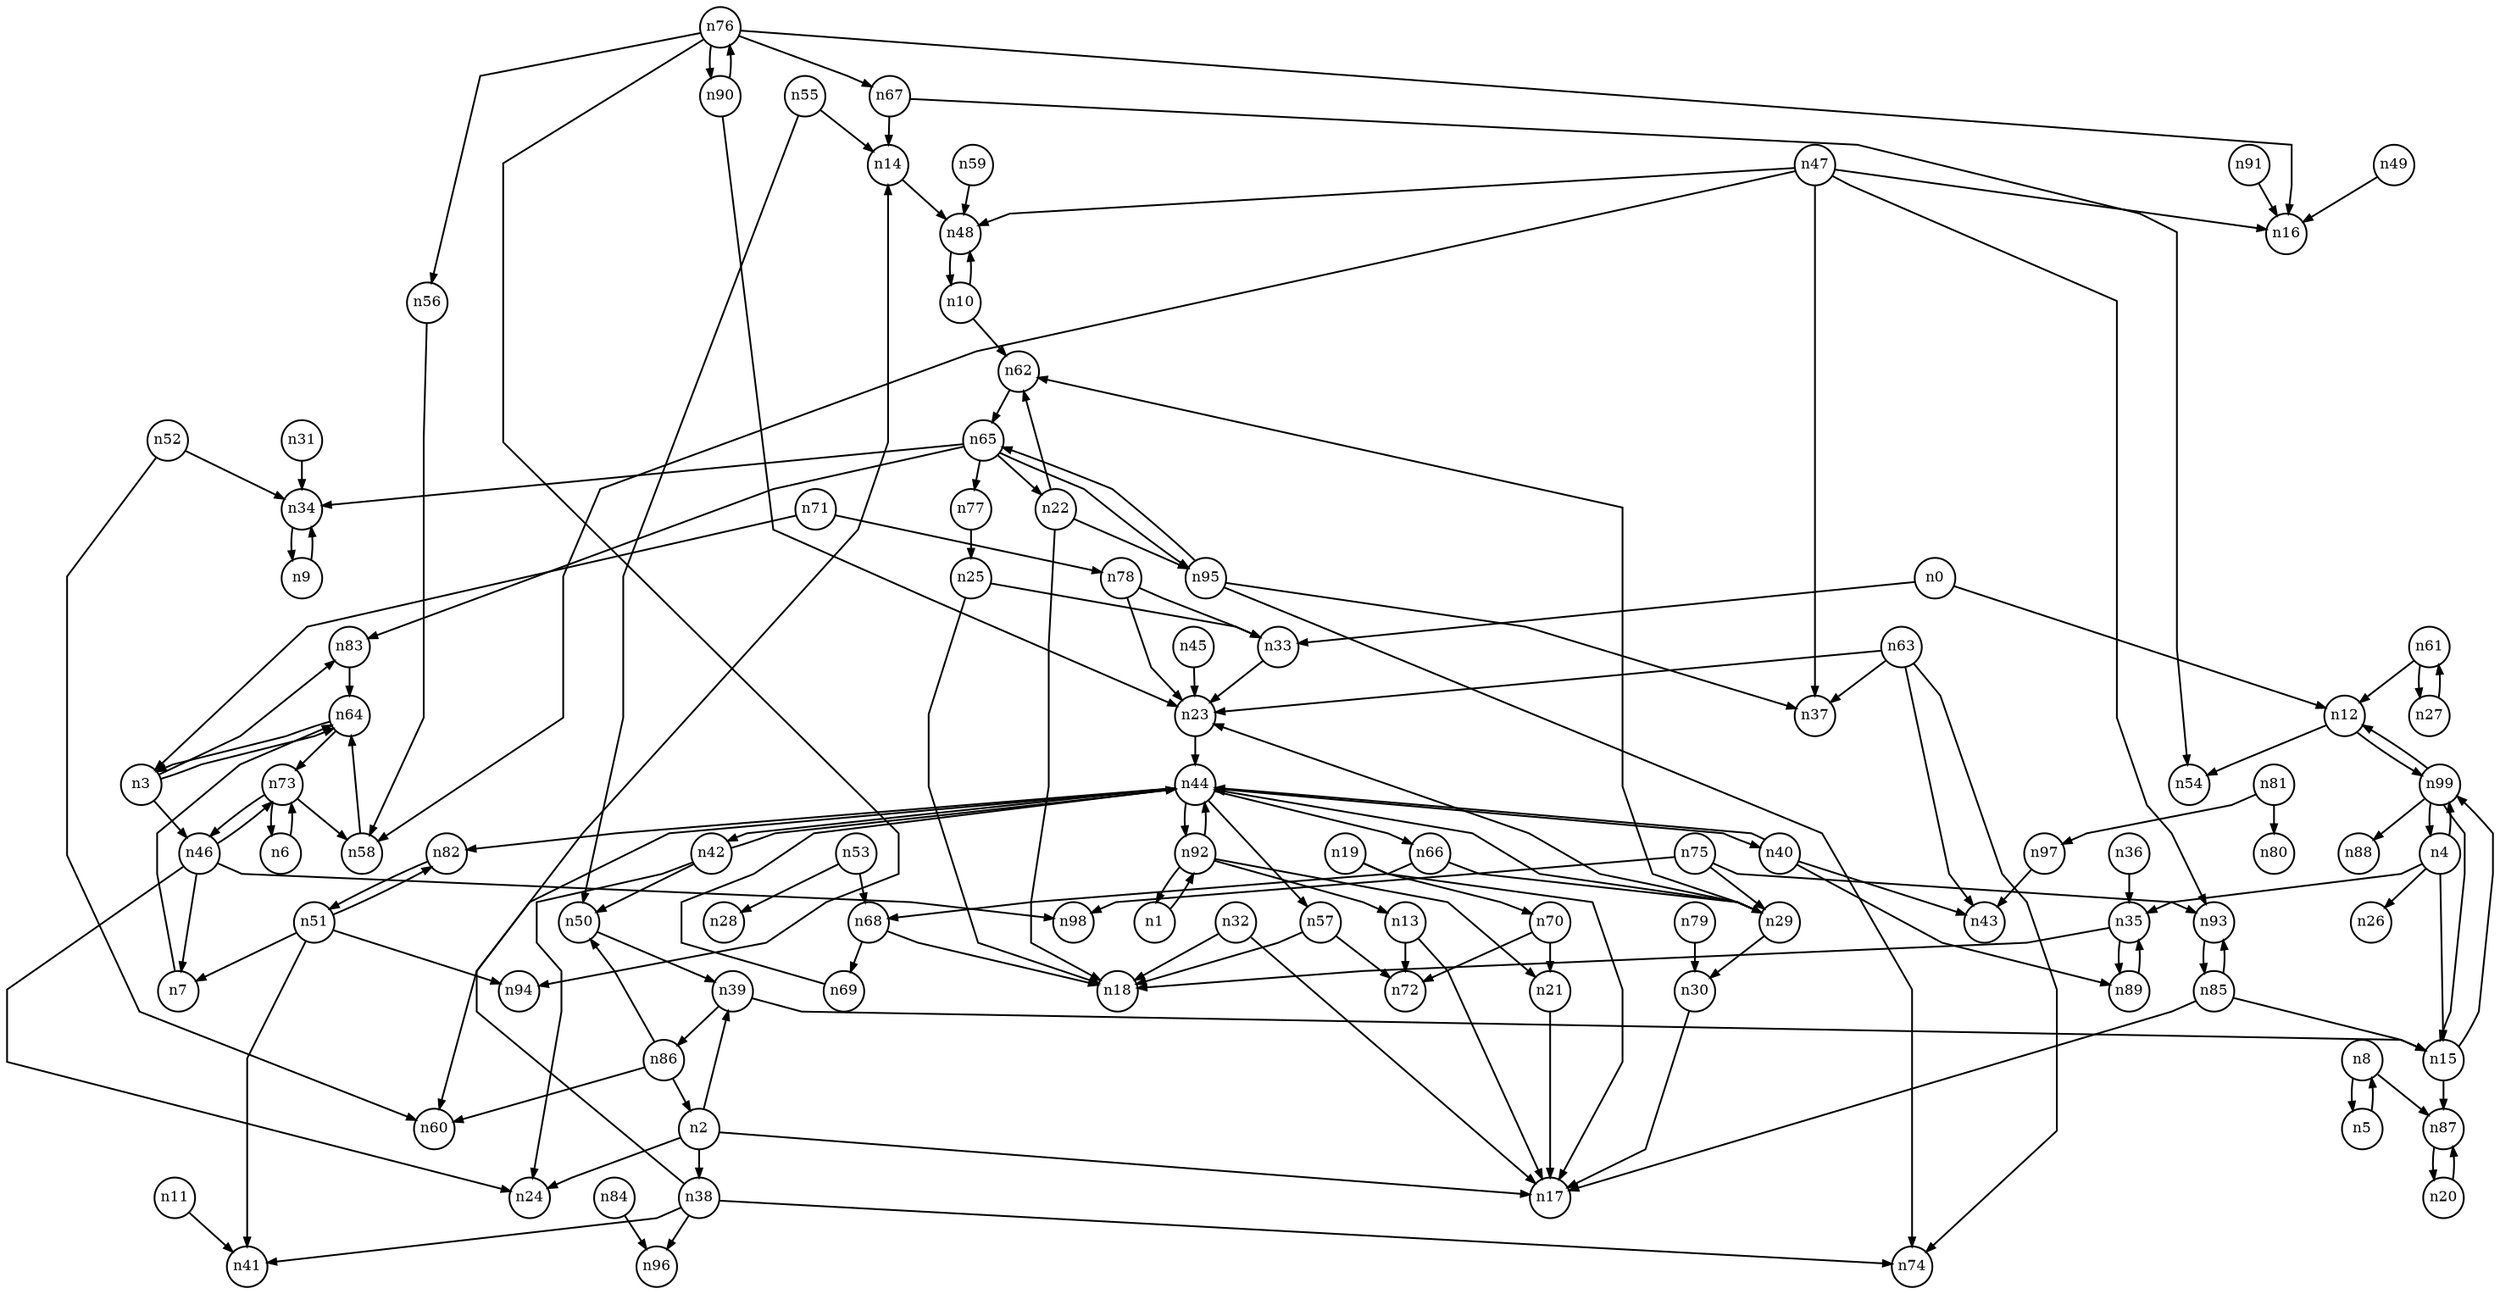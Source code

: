 digraph G{
splines=polyline;
ranksep=0.22;
nodesep=0.22;
nodesize=0.32;
fontsize=8
edge [arrowsize=0.5]
node [fontsize=8 shape=circle width=0.32 fixedsize=shape];

n12 -> n54
n12 -> n99
n0 -> n12
n0 -> n33
n33 -> n23
n2 -> n17
n2 -> n24
n2 -> n38
n2 -> n39
n38 -> n14
n38 -> n41
n38 -> n74
n38 -> n96
n46 -> n7
n46 -> n24
n46 -> n98
n46 -> n73
n3 -> n46
n3 -> n83
n3 -> n64
n83 -> n64
n15 -> n87
n15 -> n99
n4 -> n15
n4 -> n26
n4 -> n35
n4 -> n99
n35 -> n18
n35 -> n89
n99 -> n12
n99 -> n15
n99 -> n88
n99 -> n4
n8 -> n87
n8 -> n5
n5 -> n8
n87 -> n20
n34 -> n9
n9 -> n34
n48 -> n10
n10 -> n48
n10 -> n62
n62 -> n65
n11 -> n41
n13 -> n17
n13 -> n72
n14 -> n48
n19 -> n17
n19 -> n70
n70 -> n21
n70 -> n72
n20 -> n87
n21 -> n17
n22 -> n18
n22 -> n62
n22 -> n95
n25 -> n18
n25 -> n33
n61 -> n12
n61 -> n27
n27 -> n61
n23 -> n44
n29 -> n23
n29 -> n30
n29 -> n62
n29 -> n44
n30 -> n17
n31 -> n34
n32 -> n17
n32 -> n18
n36 -> n35
n39 -> n15
n39 -> n86
n86 -> n2
n86 -> n50
n86 -> n60
n40 -> n43
n40 -> n89
n40 -> n44
n89 -> n35
n42 -> n24
n42 -> n50
n42 -> n44
n50 -> n39
n44 -> n40
n44 -> n42
n44 -> n57
n44 -> n60
n44 -> n66
n44 -> n82
n44 -> n92
n57 -> n18
n57 -> n72
n66 -> n29
n66 -> n68
n82 -> n51
n92 -> n1
n92 -> n13
n92 -> n21
n92 -> n44
n45 -> n23
n7 -> n64
n47 -> n16
n47 -> n37
n47 -> n48
n47 -> n58
n47 -> n93
n58 -> n64
n93 -> n85
n49 -> n16
n51 -> n7
n51 -> n41
n51 -> n82
n51 -> n94
n52 -> n34
n52 -> n60
n53 -> n28
n53 -> n68
n68 -> n18
n68 -> n69
n55 -> n14
n55 -> n50
n56 -> n58
n59 -> n48
n63 -> n23
n63 -> n37
n63 -> n43
n63 -> n74
n64 -> n3
n64 -> n73
n73 -> n6
n73 -> n46
n73 -> n58
n65 -> n22
n65 -> n34
n65 -> n77
n65 -> n83
n65 -> n95
n77 -> n25
n67 -> n14
n67 -> n54
n69 -> n44
n71 -> n3
n71 -> n78
n78 -> n23
n78 -> n33
n6 -> n73
n75 -> n29
n75 -> n93
n75 -> n98
n76 -> n16
n76 -> n56
n76 -> n67
n76 -> n90
n76 -> n94
n90 -> n23
n90 -> n76
n79 -> n30
n81 -> n80
n81 -> n97
n97 -> n43
n84 -> n96
n85 -> n15
n85 -> n17
n85 -> n93
n91 -> n16
n1 -> n92
n95 -> n37
n95 -> n65
n95 -> n74
}
